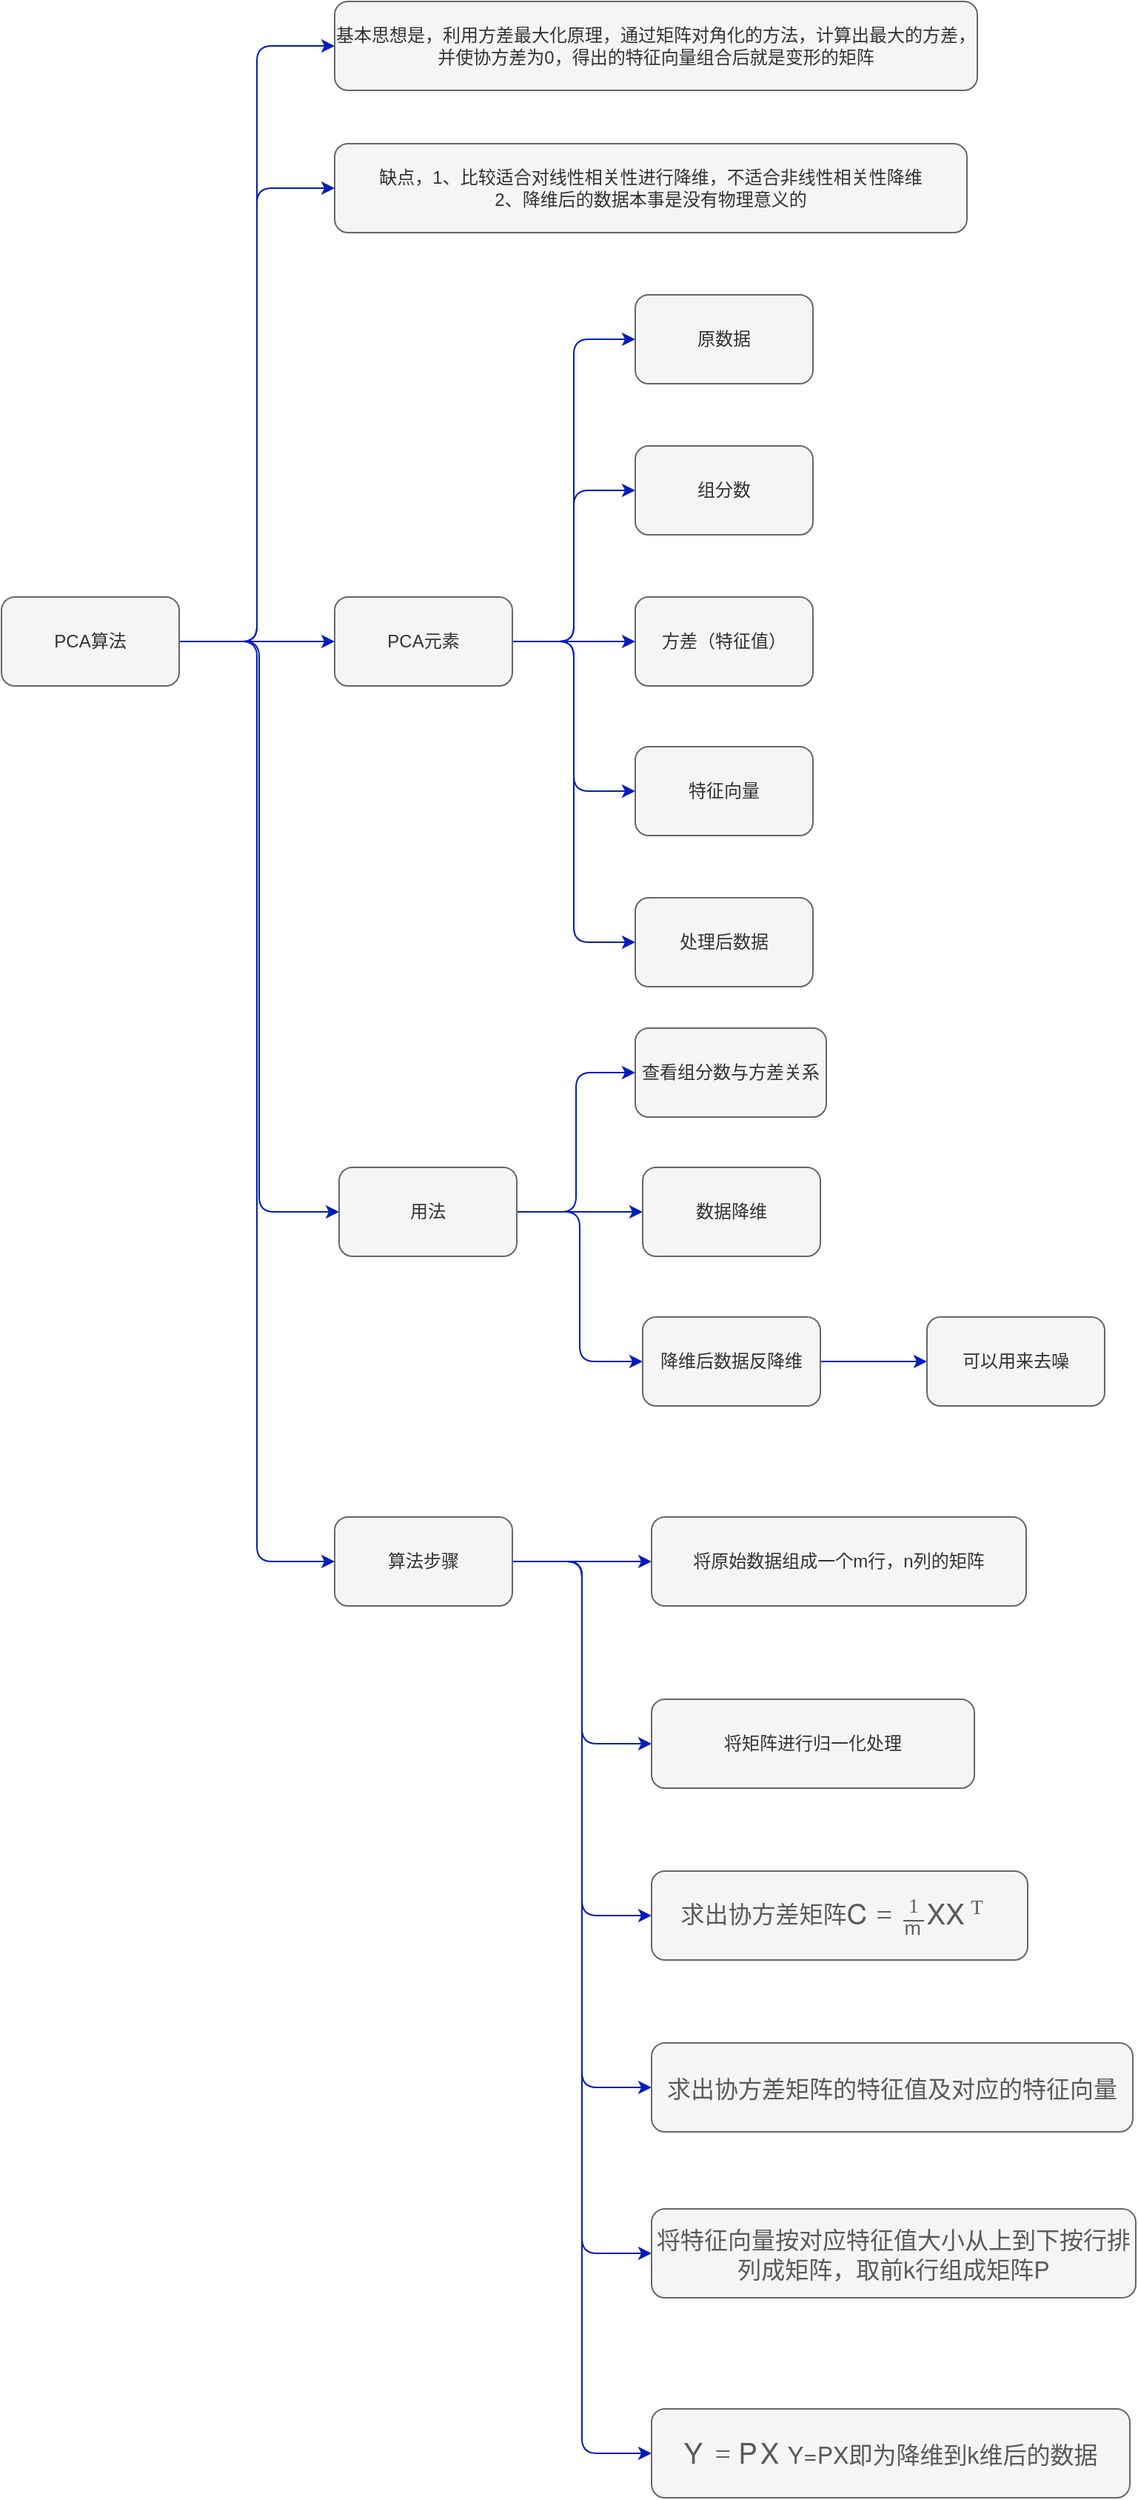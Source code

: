 <mxfile>
    <diagram id="2GxNQkwLjC41U_vArSxZ" name="第 1 页">
        <mxGraphModel dx="1390" dy="567" grid="0" gridSize="10" guides="1" tooltips="1" connect="1" arrows="1" fold="1" page="0" pageScale="1" pageWidth="827" pageHeight="1169" background="#ffffff" math="0" shadow="0">
            <root>
                <mxCell id="0"/>
                <mxCell id="1" parent="0"/>
                <mxCell id="2" value="原数据" style="rounded=1;whiteSpace=wrap;html=1;fillColor=#f5f5f5;fontColor=#333333;strokeColor=#666666;" vertex="1" parent="1">
                    <mxGeometry x="169" y="219" width="120" height="60" as="geometry"/>
                </mxCell>
                <mxCell id="3" value="组分数" style="rounded=1;whiteSpace=wrap;html=1;fontFamily=Helvetica;fontSize=12;fontColor=#333333;strokeColor=#666666;fillColor=#f5f5f5;" vertex="1" parent="1">
                    <mxGeometry x="169" y="321" width="120" height="60" as="geometry"/>
                </mxCell>
                <mxCell id="4" value="方差（特征值）" style="rounded=1;whiteSpace=wrap;html=1;fontFamily=Helvetica;fontSize=12;fontColor=#333333;strokeColor=#666666;fillColor=#f5f5f5;" vertex="1" parent="1">
                    <mxGeometry x="169" y="423" width="120" height="60" as="geometry"/>
                </mxCell>
                <mxCell id="5" value="特征向量" style="rounded=1;whiteSpace=wrap;html=1;fontFamily=Helvetica;fontSize=12;fontColor=#333333;strokeColor=#666666;fillColor=#f5f5f5;" vertex="1" parent="1">
                    <mxGeometry x="169" y="524" width="120" height="60" as="geometry"/>
                </mxCell>
                <mxCell id="6" value="处理后数据" style="rounded=1;whiteSpace=wrap;html=1;fontFamily=Helvetica;fontSize=12;fontColor=#333333;strokeColor=#666666;fillColor=#f5f5f5;" vertex="1" parent="1">
                    <mxGeometry x="169" y="626" width="120" height="60" as="geometry"/>
                </mxCell>
                <mxCell id="9" style="edgeStyle=orthogonalEdgeStyle;html=1;exitX=1;exitY=0.5;exitDx=0;exitDy=0;entryX=0;entryY=0.5;entryDx=0;entryDy=0;fontFamily=Helvetica;fontSize=12;fontColor=#333333;fillColor=#0050ef;strokeColor=#001DBC;" edge="1" parent="1" source="7" target="2">
                    <mxGeometry relative="1" as="geometry"/>
                </mxCell>
                <mxCell id="10" style="edgeStyle=orthogonalEdgeStyle;shape=connector;rounded=1;html=1;exitX=1;exitY=0.5;exitDx=0;exitDy=0;entryX=0;entryY=0.5;entryDx=0;entryDy=0;labelBackgroundColor=default;fontFamily=Helvetica;fontSize=12;fontColor=#333333;endArrow=classic;strokeColor=#001DBC;fillColor=#0050ef;" edge="1" parent="1" source="7" target="3">
                    <mxGeometry relative="1" as="geometry"/>
                </mxCell>
                <mxCell id="11" style="edgeStyle=orthogonalEdgeStyle;shape=connector;rounded=1;html=1;exitX=1;exitY=0.5;exitDx=0;exitDy=0;labelBackgroundColor=default;fontFamily=Helvetica;fontSize=12;fontColor=#333333;endArrow=classic;strokeColor=#001DBC;fillColor=#0050ef;" edge="1" parent="1" source="7" target="4">
                    <mxGeometry relative="1" as="geometry"/>
                </mxCell>
                <mxCell id="12" style="edgeStyle=orthogonalEdgeStyle;shape=connector;rounded=1;html=1;exitX=1;exitY=0.5;exitDx=0;exitDy=0;entryX=0;entryY=0.5;entryDx=0;entryDy=0;labelBackgroundColor=default;fontFamily=Helvetica;fontSize=12;fontColor=#333333;endArrow=classic;strokeColor=#001DBC;fillColor=#0050ef;" edge="1" parent="1" source="7" target="5">
                    <mxGeometry relative="1" as="geometry"/>
                </mxCell>
                <mxCell id="13" style="edgeStyle=orthogonalEdgeStyle;shape=connector;rounded=1;html=1;exitX=1;exitY=0.5;exitDx=0;exitDy=0;entryX=0;entryY=0.5;entryDx=0;entryDy=0;labelBackgroundColor=default;fontFamily=Helvetica;fontSize=12;fontColor=#333333;endArrow=classic;strokeColor=#001DBC;fillColor=#0050ef;" edge="1" parent="1" source="7" target="6">
                    <mxGeometry relative="1" as="geometry"/>
                </mxCell>
                <mxCell id="7" value="PCA元素" style="rounded=1;whiteSpace=wrap;html=1;fontFamily=Helvetica;fontSize=12;fontColor=#333333;strokeColor=#666666;fillColor=#f5f5f5;" vertex="1" parent="1">
                    <mxGeometry x="-34" y="423" width="120" height="60" as="geometry"/>
                </mxCell>
                <mxCell id="14" value="基本思想是，利用方差最大化原理，通过矩阵对角化的方法，计算出最大的方差，并使协方差为0，得出的特征向量组合后就是变形的矩阵" style="rounded=1;whiteSpace=wrap;html=1;fontFamily=Helvetica;fontSize=12;fontColor=#333333;strokeColor=#666666;fillColor=#f5f5f5;" vertex="1" parent="1">
                    <mxGeometry x="-34" y="21" width="434" height="60" as="geometry"/>
                </mxCell>
                <mxCell id="15" value="缺点，1、比较适合对线性相关性进行降维，不适合非线性相关性降维&lt;br&gt;2、降维后的数据本事是没有物理意义的" style="rounded=1;whiteSpace=wrap;html=1;fontFamily=Helvetica;fontSize=12;fontColor=#333333;strokeColor=#666666;fillColor=#f5f5f5;" vertex="1" parent="1">
                    <mxGeometry x="-34" y="117" width="427" height="60" as="geometry"/>
                </mxCell>
                <mxCell id="24" style="edgeStyle=orthogonalEdgeStyle;shape=connector;rounded=1;html=1;exitX=1;exitY=0.5;exitDx=0;exitDy=0;labelBackgroundColor=default;fontFamily=Helvetica;fontSize=12;fontColor=#333333;endArrow=classic;strokeColor=#001DBC;fillColor=#0050ef;" edge="1" parent="1" source="16" target="18">
                    <mxGeometry relative="1" as="geometry"/>
                </mxCell>
                <mxCell id="25" style="edgeStyle=orthogonalEdgeStyle;shape=connector;rounded=1;html=1;exitX=1;exitY=0.5;exitDx=0;exitDy=0;entryX=0;entryY=0.5;entryDx=0;entryDy=0;labelBackgroundColor=default;fontFamily=Helvetica;fontSize=12;fontColor=#333333;endArrow=classic;strokeColor=#001DBC;fillColor=#0050ef;" edge="1" parent="1" source="16" target="19">
                    <mxGeometry relative="1" as="geometry"/>
                </mxCell>
                <mxCell id="26" style="edgeStyle=orthogonalEdgeStyle;shape=connector;rounded=1;html=1;exitX=1;exitY=0.5;exitDx=0;exitDy=0;entryX=0;entryY=0.5;entryDx=0;entryDy=0;labelBackgroundColor=default;fontFamily=Helvetica;fontSize=12;fontColor=#333333;endArrow=classic;strokeColor=#001DBC;fillColor=#0050ef;" edge="1" parent="1" source="16" target="20">
                    <mxGeometry relative="1" as="geometry"/>
                </mxCell>
                <mxCell id="27" style="edgeStyle=orthogonalEdgeStyle;shape=connector;rounded=1;html=1;exitX=1;exitY=0.5;exitDx=0;exitDy=0;entryX=0;entryY=0.5;entryDx=0;entryDy=0;labelBackgroundColor=default;fontFamily=Helvetica;fontSize=12;fontColor=#333333;endArrow=classic;strokeColor=#001DBC;fillColor=#0050ef;" edge="1" parent="1" source="16" target="21">
                    <mxGeometry relative="1" as="geometry"/>
                </mxCell>
                <mxCell id="28" style="edgeStyle=orthogonalEdgeStyle;shape=connector;rounded=1;html=1;exitX=1;exitY=0.5;exitDx=0;exitDy=0;entryX=0;entryY=0.5;entryDx=0;entryDy=0;labelBackgroundColor=default;fontFamily=Helvetica;fontSize=12;fontColor=#333333;endArrow=classic;strokeColor=#001DBC;fillColor=#0050ef;" edge="1" parent="1" source="16" target="22">
                    <mxGeometry relative="1" as="geometry"/>
                </mxCell>
                <mxCell id="29" style="edgeStyle=orthogonalEdgeStyle;shape=connector;rounded=1;html=1;exitX=1;exitY=0.5;exitDx=0;exitDy=0;entryX=0;entryY=0.5;entryDx=0;entryDy=0;labelBackgroundColor=default;fontFamily=Helvetica;fontSize=12;fontColor=#333333;endArrow=classic;strokeColor=#001DBC;fillColor=#0050ef;" edge="1" parent="1" source="16" target="23">
                    <mxGeometry relative="1" as="geometry"/>
                </mxCell>
                <mxCell id="16" value="算法步骤" style="rounded=1;whiteSpace=wrap;html=1;fontFamily=Helvetica;fontSize=12;fontColor=#333333;strokeColor=#666666;fillColor=#f5f5f5;" vertex="1" parent="1">
                    <mxGeometry x="-34" y="1044" width="120" height="60" as="geometry"/>
                </mxCell>
                <mxCell id="30" style="edgeStyle=orthogonalEdgeStyle;shape=connector;rounded=1;html=1;exitX=1;exitY=0.5;exitDx=0;exitDy=0;entryX=0;entryY=0.5;entryDx=0;entryDy=0;labelBackgroundColor=default;fontFamily=Helvetica;fontSize=12;fontColor=#333333;endArrow=classic;strokeColor=#001DBC;fillColor=#0050ef;" edge="1" parent="1" source="17" target="14">
                    <mxGeometry relative="1" as="geometry"/>
                </mxCell>
                <mxCell id="31" style="edgeStyle=orthogonalEdgeStyle;shape=connector;rounded=1;html=1;exitX=1;exitY=0.5;exitDx=0;exitDy=0;entryX=0;entryY=0.5;entryDx=0;entryDy=0;labelBackgroundColor=default;fontFamily=Helvetica;fontSize=12;fontColor=#333333;endArrow=classic;strokeColor=#001DBC;fillColor=#0050ef;" edge="1" parent="1" source="17" target="15">
                    <mxGeometry relative="1" as="geometry"/>
                </mxCell>
                <mxCell id="32" style="edgeStyle=orthogonalEdgeStyle;shape=connector;rounded=1;html=1;exitX=1;exitY=0.5;exitDx=0;exitDy=0;labelBackgroundColor=default;fontFamily=Helvetica;fontSize=12;fontColor=#333333;endArrow=classic;strokeColor=#001DBC;fillColor=#0050ef;" edge="1" parent="1" source="17" target="7">
                    <mxGeometry relative="1" as="geometry"/>
                </mxCell>
                <mxCell id="33" style="edgeStyle=orthogonalEdgeStyle;shape=connector;rounded=1;html=1;exitX=1;exitY=0.5;exitDx=0;exitDy=0;entryX=0;entryY=0.5;entryDx=0;entryDy=0;labelBackgroundColor=default;fontFamily=Helvetica;fontSize=12;fontColor=#333333;endArrow=classic;strokeColor=#001DBC;fillColor=#0050ef;" edge="1" parent="1" source="17" target="16">
                    <mxGeometry relative="1" as="geometry"/>
                </mxCell>
                <mxCell id="35" style="edgeStyle=orthogonalEdgeStyle;shape=connector;rounded=1;html=1;exitX=1;exitY=0.5;exitDx=0;exitDy=0;entryX=0;entryY=0.5;entryDx=0;entryDy=0;labelBackgroundColor=default;fontFamily=Helvetica;fontSize=12;fontColor=#333333;endArrow=classic;strokeColor=#001DBC;fillColor=#0050ef;" edge="1" parent="1" source="17" target="34">
                    <mxGeometry relative="1" as="geometry"/>
                </mxCell>
                <mxCell id="17" value="PCA算法" style="rounded=1;whiteSpace=wrap;html=1;fontFamily=Helvetica;fontSize=12;fontColor=#333333;strokeColor=#666666;fillColor=#f5f5f5;" vertex="1" parent="1">
                    <mxGeometry x="-259" y="423" width="120" height="60" as="geometry"/>
                </mxCell>
                <mxCell id="18" value="将原始数据组成一个m行，n列的矩阵" style="rounded=1;whiteSpace=wrap;html=1;fontFamily=Helvetica;fontSize=12;fontColor=#333333;strokeColor=#666666;fillColor=#f5f5f5;" vertex="1" parent="1">
                    <mxGeometry x="180" y="1044" width="253" height="60" as="geometry"/>
                </mxCell>
                <mxCell id="19" value="将矩阵进行归一化处理" style="rounded=1;whiteSpace=wrap;html=1;fontFamily=Helvetica;fontSize=12;fontColor=#333333;strokeColor=#666666;fillColor=#f5f5f5;" vertex="1" parent="1">
                    <mxGeometry x="180" y="1167" width="218" height="60" as="geometry"/>
                </mxCell>
                <mxCell id="20" value="&lt;span style=&quot;color: rgb(90 , 90 , 90) ; font-family: &amp;#34;helvetica neue&amp;#34; , &amp;#34;helvetica&amp;#34; , &amp;#34;arial&amp;#34; , &amp;#34;hiragino sans gb&amp;#34; , &amp;#34;hiragino sans gb w3&amp;#34; , &amp;#34;wenquanyi micro hei&amp;#34; , &amp;#34;microsoft yahei ui&amp;#34; , &amp;#34;microsoft yahei&amp;#34; , sans-serif ; font-size: 16px&quot;&gt;求出协方差矩阵&lt;/span&gt;&lt;span class=&quot;MathJax&quot; id=&quot;MathJax-Element-37-Frame&quot; tabindex=&quot;0&quot; style=&quot;display: inline ; line-height: normal ; font-size: 16px ; text-align: left ; overflow-wrap: normal ; float: none ; direction: ltr ; max-width: none ; max-height: none ; min-width: 0px ; min-height: 0px ; border: 0px ; padding: 0px ; margin: 0px ; color: rgb(90 , 90 , 90) ; font-family: &amp;#34;helvetica neue&amp;#34; , &amp;#34;helvetica&amp;#34; , &amp;#34;arial&amp;#34; , &amp;#34;hiragino sans gb&amp;#34; , &amp;#34;hiragino sans gb w3&amp;#34; , &amp;#34;wenquanyi micro hei&amp;#34; , &amp;#34;microsoft yahei ui&amp;#34; , &amp;#34;microsoft yahei&amp;#34; , sans-serif ; position: relative&quot;&gt;&lt;nobr style=&quot;transition: none 0s ease 0s ; border: 0px ; padding: 0px ; margin: 0px ; max-width: none ; max-height: none ; min-width: 0px ; min-height: 0px ; vertical-align: 0px ; line-height: normal&quot;&gt;&lt;span class=&quot;math&quot; id=&quot;MathJax-Span-1153&quot; style=&quot;transition: none 0s ease 0s ; display: inline-block ; position: static ; border: 0px ; padding: 0px ; margin: 0px ; vertical-align: 0px ; line-height: normal ; width: 6.409em&quot;&gt;&lt;span style=&quot;transition: none 0s ease 0s ; display: inline-block ; position: relative ; border: 0px ; padding: 0px ; margin: 0px ; vertical-align: 0px ; line-height: normal ; width: 5.315em ; height: 0px ; font-size: 19.2px&quot;&gt;&lt;span style=&quot;transition: none 0s ease 0s ; position: absolute ; border: 0px ; padding: 0px ; margin: 0px ; vertical-align: 0px ; line-height: normal ; clip: rect(1.148em , 1005.32em , 2.711em , -999.997em) ; top: -2.185em ; left: 0em&quot;&gt;&lt;span class=&quot;mrow&quot; id=&quot;MathJax-Span-1154&quot; style=&quot;transition: none 0s ease 0s ; display: inline ; position: static ; border: 0px ; padding: 0px ; margin: 0px ; vertical-align: 0px ; line-height: normal&quot;&gt;&lt;span class=&quot;mi&quot; id=&quot;MathJax-Span-1155&quot; style=&quot;transition: none 0s ease 0s ; display: inline ; position: static ; border: 0px ; padding: 0px ; margin: 0px ; vertical-align: 0px ; line-height: normal&quot;&gt;C&lt;span style=&quot;transition: none 0s ease 0s ; display: inline-block ; position: static ; border: 0px ; padding: 0px ; margin: 0px ; vertical-align: 0px ; line-height: normal ; overflow: hidden ; height: 1px ; width: 0.055em&quot;&gt;&lt;/span&gt;&lt;/span&gt;&lt;span class=&quot;mo&quot; id=&quot;MathJax-Span-1156&quot; style=&quot;transition: none 0s ease 0s ; display: inline ; position: static ; border: 0px ; padding: 0px 0px 0px 0.263em ; margin: 0px ; vertical-align: 0px ; line-height: normal ; font-family: &amp;#34;mathjax_main&amp;#34;&quot;&gt;=&lt;/span&gt;&lt;span class=&quot;mfrac&quot; id=&quot;MathJax-Span-1157&quot; style=&quot;transition: none 0s ease 0s ; display: inline ; position: static ; border: 0px ; padding: 0px 0px 0px 0.263em ; margin: 0px ; vertical-align: 0px ; line-height: normal&quot;&gt;&lt;span style=&quot;transition: none 0s ease 0s ; display: inline-block ; position: relative ; border: 0px ; padding: 0px ; margin: 0px 0.107em ; vertical-align: 0px ; line-height: normal ; width: 0.732em ; height: 0px&quot;&gt;&lt;span style=&quot;transition: none 0s ease 0s ; position: absolute ; border: 0px ; padding: 0px ; margin: 0px 0px 0px -0.154em ; vertical-align: 0px ; line-height: normal ; clip: rect(3.388em , 1000.32em , 4.169em , -999.997em) ; top: -4.424em ; left: 7.025px&quot;&gt;&lt;span class=&quot;mn&quot; id=&quot;MathJax-Span-1158&quot; style=&quot;transition: none 0s ease 0s ; display: inline ; position: static ; border: 0px ; padding: 0px ; margin: 0px ; vertical-align: 0px ; line-height: normal ; font-size: 13.574px ; font-family: &amp;#34;mathjax_main&amp;#34;&quot;&gt;1&lt;/span&gt;&lt;span style=&quot;transition: none 0s ease 0s ; display: inline-block ; position: static ; border: 0px ; padding: 0px ; margin: 0px ; vertical-align: 0px ; line-height: normal ; width: 0px ; height: 4.013em&quot;&gt;&lt;/span&gt;&lt;/span&gt;&lt;span style=&quot;transition: none 0s ease 0s ; position: absolute ; border: 0px ; padding: 0px ; margin: 0px 0px 0px -0.31em ; vertical-align: 0px ; line-height: normal ; clip: rect(3.544em , 1000.63em , 4.169em , -999.997em) ; top: -3.643em ; left: 7.025px&quot;&gt;&lt;span class=&quot;mi&quot; id=&quot;MathJax-Span-1159&quot; style=&quot;transition: none 0s ease 0s ; display: inline ; position: static ; border: 0px ; padding: 0px ; margin: 0px ; vertical-align: 0px ; line-height: normal ; font-size: 13.574px&quot;&gt;m&lt;/span&gt;&lt;span style=&quot;transition: none 0s ease 0s ; display: inline-block ; position: static ; border: 0px ; padding: 0px ; margin: 0px ; vertical-align: 0px ; line-height: normal ; width: 0px ; height: 4.013em&quot;&gt;&lt;/span&gt;&lt;/span&gt;&lt;span style=&quot;transition: none 0s ease 0s ; position: absolute ; border: 0px ; padding: 0px ; margin: 0px ; vertical-align: 0px ; line-height: normal ; clip: rect(0.836em , 1000.73em , 1.201em , -999.997em) ; top: -1.247em ; left: 0em&quot;&gt;&lt;span style=&quot;transition: none 0s ease 0s ; display: inline-block ; position: static ; border-width: 1.3px 0px 0px ; border-top-style: solid ; padding: 0px ; margin: 0px ; vertical-align: 0em ; line-height: normal ; overflow: hidden ; width: 0.732em ; height: 0px&quot;&gt;&lt;/span&gt;&lt;span style=&quot;transition: none 0s ease 0s ; display: inline-block ; position: static ; border: 0px ; padding: 0px ; margin: 0px ; vertical-align: 0px ; line-height: normal ; width: 0px ; height: 1.044em&quot;&gt;&lt;/span&gt;&lt;/span&gt;&lt;/span&gt;&lt;/span&gt;&lt;span class=&quot;mi&quot; id=&quot;MathJax-Span-1160&quot; style=&quot;transition: none 0s ease 0s ; display: inline ; position: static ; border: 0px ; padding: 0px ; margin: 0px ; vertical-align: 0px ; line-height: normal&quot;&gt;X&lt;span style=&quot;transition: none 0s ease 0s ; display: inline-block ; position: static ; border: 0px ; padding: 0px ; margin: 0px ; vertical-align: 0px ; line-height: normal ; overflow: hidden ; height: 1px ; width: 0.003em&quot;&gt;&lt;/span&gt;&lt;/span&gt;&lt;span class=&quot;msubsup&quot; id=&quot;MathJax-Span-1161&quot; style=&quot;transition: none 0s ease 0s ; display: inline ; position: static ; border: 0px ; padding: 0px ; margin: 0px ; vertical-align: 0px ; line-height: normal&quot;&gt;&lt;span style=&quot;transition: none 0s ease 0s ; display: inline-block ; position: relative ; border: 0px ; padding: 0px ; margin: 0px ; vertical-align: 0px ; line-height: normal ; width: 1.461em ; height: 0px&quot;&gt;&lt;span style=&quot;transition: none 0s ease 0s ; position: absolute ; border: 0px ; padding: 0px ; margin: 0px ; vertical-align: 0px ; line-height: normal ; clip: rect(3.18em , 1000.84em , 4.169em , -999.997em) ; top: -4.008em ; left: 0em&quot;&gt;&lt;span class=&quot;mi&quot; id=&quot;MathJax-Span-1162&quot; style=&quot;transition: none 0s ease 0s ; display: inline ; position: static ; border: 0px ; padding: 0px ; margin: 0px ; vertical-align: 0px ; line-height: normal&quot;&gt;X&lt;span style=&quot;transition: none 0s ease 0s ; display: inline-block ; position: static ; border: 0px ; padding: 0px ; margin: 0px ; vertical-align: 0px ; line-height: normal ; overflow: hidden ; height: 1px ; width: 0.003em&quot;&gt;&lt;/span&gt;&lt;/span&gt;&lt;span style=&quot;transition: none 0s ease 0s ; display: inline-block ; position: static ; border: 0px ; padding: 0px ; margin: 0px ; vertical-align: 0px ; line-height: normal ; width: 0px ; height: 4.013em&quot;&gt;&lt;/span&gt;&lt;/span&gt;&lt;span style=&quot;transition: none 0s ease 0s ; position: absolute ; border: 0px ; padding: 0px ; margin: 0px ; vertical-align: 0px ; line-height: normal ; top: -4.372em ; left: 0.888em&quot;&gt;&lt;span class=&quot;texatom&quot; id=&quot;MathJax-Span-1163&quot; style=&quot;transition: none 0s ease 0s ; display: inline ; position: static ; border: 0px ; padding: 0px ; margin: 0px ; vertical-align: 0px ; line-height: normal&quot;&gt;&lt;span class=&quot;mrow&quot; id=&quot;MathJax-Span-1164&quot; style=&quot;transition: none 0s ease 0s ; display: inline ; position: static ; border: 0px ; padding: 0px ; margin: 0px ; vertical-align: 0px ; line-height: normal&quot;&gt;&lt;span class=&quot;mi&quot; id=&quot;MathJax-Span-1165&quot; style=&quot;transition: none 0s ease 0s ; display: inline ; position: static ; border: 0px ; padding: 0px ; margin: 0px ; vertical-align: 0px ; line-height: normal ; font-size: 13.574px ; font-family: &amp;#34;mathjax_sansserif&amp;#34;&quot;&gt;T&lt;/span&gt;&lt;/span&gt;&lt;/span&gt;&lt;span style=&quot;transition: none 0s ease 0s ; display: inline-block ; position: static ; border: 0px ; padding: 0px ; margin: 0px ; vertical-align: 0px ; line-height: normal ; width: 0px ; height: 4.013em&quot;&gt;&lt;/span&gt;&lt;/span&gt;&lt;/span&gt;&lt;/span&gt;&lt;/span&gt;&lt;span style=&quot;transition: none 0s ease 0s ; display: inline-block ; position: static ; border: 0px ; padding: 0px ; margin: 0px ; vertical-align: 0px ; line-height: normal ; width: 0px ; height: 2.19em&quot;&gt;&lt;/span&gt;&lt;/span&gt;&lt;/span&gt;&lt;span style=&quot;transition: none 0s ease 0s ; display: inline-block ; position: static ; border-width: 0px ; border-left-style: solid ; padding: 0px ; margin: 0px ; vertical-align: -0.497em ; line-height: normal ; overflow: hidden ; width: 0px ; height: 1.628em&quot;&gt;&lt;/span&gt;&lt;/span&gt;&lt;/nobr&gt;&lt;/span&gt;" style="rounded=1;whiteSpace=wrap;html=1;fontFamily=Helvetica;fontSize=12;fontColor=#333333;strokeColor=#666666;fillColor=#f5f5f5;" vertex="1" parent="1">
                    <mxGeometry x="180" y="1283" width="254" height="60" as="geometry"/>
                </mxCell>
                <mxCell id="21" value="&lt;span style=&quot;color: rgb(90 , 90 , 90) ; font-family: &amp;#34;helvetica neue&amp;#34; , &amp;#34;helvetica&amp;#34; , &amp;#34;arial&amp;#34; , &amp;#34;hiragino sans gb&amp;#34; , &amp;#34;hiragino sans gb w3&amp;#34; , &amp;#34;wenquanyi micro hei&amp;#34; , &amp;#34;microsoft yahei ui&amp;#34; , &amp;#34;microsoft yahei&amp;#34; , sans-serif ; font-size: 16px&quot;&gt;求出协方差矩阵的特征值及对应的特征向量&lt;/span&gt;" style="rounded=1;whiteSpace=wrap;html=1;fontFamily=Helvetica;fontSize=12;fontColor=#333333;strokeColor=#666666;fillColor=#f5f5f5;" vertex="1" parent="1">
                    <mxGeometry x="180" y="1399" width="325" height="60" as="geometry"/>
                </mxCell>
                <mxCell id="22" value="&lt;span style=&quot;color: rgb(90 , 90 , 90) ; font-family: &amp;#34;helvetica neue&amp;#34; , &amp;#34;helvetica&amp;#34; , &amp;#34;arial&amp;#34; , &amp;#34;hiragino sans gb&amp;#34; , &amp;#34;hiragino sans gb w3&amp;#34; , &amp;#34;wenquanyi micro hei&amp;#34; , &amp;#34;microsoft yahei ui&amp;#34; , &amp;#34;microsoft yahei&amp;#34; , sans-serif ; font-size: 16px&quot;&gt;将特征向量按对应特征值大小从上到下按行排列成矩阵，取前k行组成矩阵P&lt;/span&gt;" style="rounded=1;whiteSpace=wrap;html=1;fontFamily=Helvetica;fontSize=12;fontColor=#333333;strokeColor=#666666;fillColor=#f5f5f5;" vertex="1" parent="1">
                    <mxGeometry x="180" y="1511" width="327" height="60" as="geometry"/>
                </mxCell>
                <mxCell id="23" value="&lt;span class=&quot;MathJax&quot; id=&quot;MathJax-Element-38-Frame&quot; tabindex=&quot;0&quot; style=&quot;display: inline-table ; line-height: normal ; font-size: 16px ; text-align: left ; overflow-wrap: normal ; float: none ; direction: ltr ; max-width: none ; max-height: none ; min-width: 0px ; min-height: 0px ; border: 0px ; padding: 0px ; margin: 0px ; color: rgb(90 , 90 , 90) ; font-family: &amp;#34;helvetica neue&amp;#34; , &amp;#34;helvetica&amp;#34; , &amp;#34;arial&amp;#34; , &amp;#34;hiragino sans gb&amp;#34; , &amp;#34;hiragino sans gb w3&amp;#34; , &amp;#34;wenquanyi micro hei&amp;#34; , &amp;#34;microsoft yahei ui&amp;#34; , &amp;#34;microsoft yahei&amp;#34; , sans-serif ; position: relative&quot;&gt;&lt;nobr style=&quot;transition: none 0s ease 0s ; border: 0px ; padding: 0px ; margin: 0px ; max-width: none ; max-height: none ; min-width: 0px ; min-height: 0px ; vertical-align: 0px ; line-height: normal&quot;&gt;&lt;span class=&quot;math&quot; id=&quot;MathJax-Span-1166&quot; style=&quot;transition: none 0s ease 0s ; display: inline-block ; position: static ; border: 0px ; padding: 0px ; margin: 0px ; vertical-align: 0px ; line-height: normal ; width: 4.378em&quot;&gt;&lt;span style=&quot;transition: none 0s ease 0s ; display: inline-block ; position: relative ; border: 0px ; padding: 0px ; margin: 0px ; vertical-align: 0px ; line-height: normal ; width: 3.648em ; height: 0px ; font-size: 19.2px&quot;&gt;&lt;span style=&quot;transition: none 0s ease 0s ; position: absolute ; border: 0px ; padding: 0px ; margin: 0px ; vertical-align: 0px ; line-height: normal ; clip: rect(1.357em , 1003.65em , 2.346em , -999.997em) ; top: -2.185em ; left: 0em&quot;&gt;&lt;span class=&quot;mrow&quot; id=&quot;MathJax-Span-1167&quot; style=&quot;transition: none 0s ease 0s ; display: inline ; position: static ; border: 0px ; padding: 0px ; margin: 0px ; vertical-align: 0px ; line-height: normal&quot;&gt;&lt;span class=&quot;mi&quot; id=&quot;MathJax-Span-1168&quot; style=&quot;transition: none 0s ease 0s ; display: inline ; position: static ; border: 0px ; padding: 0px ; margin: 0px ; vertical-align: 0px ; line-height: normal&quot;&gt;Y&lt;span style=&quot;transition: none 0s ease 0s ; display: inline-block ; position: static ; border: 0px ; padding: 0px ; margin: 0px ; vertical-align: 0px ; line-height: normal ; overflow: hidden ; height: 1px ; width: 0.159em&quot;&gt;&lt;/span&gt;&lt;/span&gt;&lt;span class=&quot;mo&quot; id=&quot;MathJax-Span-1169&quot; style=&quot;transition: none 0s ease 0s ; display: inline ; position: static ; border: 0px ; padding: 0px 0px 0px 0.263em ; margin: 0px ; vertical-align: 0px ; line-height: normal ; font-family: &amp;#34;mathjax_main&amp;#34;&quot;&gt;=&lt;/span&gt;&lt;span class=&quot;mi&quot; id=&quot;MathJax-Span-1170&quot; style=&quot;transition: none 0s ease 0s ; display: inline ; position: static ; border: 0px ; padding: 0px 0px 0px 0.263em ; margin: 0px ; vertical-align: 0px ; line-height: normal&quot;&gt;P&lt;span style=&quot;transition: none 0s ease 0s ; display: inline-block ; position: static ; border: 0px ; padding: 0px ; margin: 0px ; vertical-align: 0px ; line-height: normal ; overflow: hidden ; height: 1px ; width: 0.107em&quot;&gt;&lt;/span&gt;&lt;/span&gt;&lt;span class=&quot;mi&quot; id=&quot;MathJax-Span-1171&quot; style=&quot;transition: none 0s ease 0s ; display: inline ; position: static ; border: 0px ; padding: 0px ; margin: 0px ; vertical-align: 0px ; line-height: normal&quot;&gt;X&lt;span style=&quot;transition: none 0s ease 0s ; display: inline-block ; position: static ; border: 0px ; padding: 0px ; margin: 0px ; vertical-align: 0px ; line-height: normal ; overflow: hidden ; height: 1px ; width: 0.003em&quot;&gt;&lt;/span&gt;&lt;/span&gt;&lt;/span&gt;&lt;span style=&quot;transition: none 0s ease 0s ; display: inline-block ; position: static ; border: 0px ; padding: 0px ; margin: 0px ; vertical-align: 0px ; line-height: normal ; width: 0px ; height: 2.19em&quot;&gt;&lt;/span&gt;&lt;/span&gt;&lt;/span&gt;&lt;span style=&quot;transition: none 0s ease 0s ; display: inline-block ; position: static ; border-width: 0px ; border-left-style: solid ; padding: 0px ; margin: 0px ; vertical-align: -0.059em ; line-height: normal ; overflow: hidden ; width: 0px ; height: 0.941em&quot;&gt;&lt;/span&gt;&lt;/span&gt;&lt;/nobr&gt;&lt;span class=&quot;MJX_Assistive_MathML&quot; style=&quot;position: static ; padding-top: 0px ; display: inline ; transition: none 0s ease 0s ; margin: 0px ; vertical-align: 0px ; line-height: normal&quot;&gt;Y=PX&lt;/span&gt;&lt;/span&gt;&lt;span style=&quot;color: rgb(90 , 90 , 90) ; font-family: &amp;#34;helvetica neue&amp;#34; , &amp;#34;helvetica&amp;#34; , &amp;#34;arial&amp;#34; , &amp;#34;hiragino sans gb&amp;#34; , &amp;#34;hiragino sans gb w3&amp;#34; , &amp;#34;wenquanyi micro hei&amp;#34; , &amp;#34;microsoft yahei ui&amp;#34; , &amp;#34;microsoft yahei&amp;#34; , sans-serif ; font-size: 16px&quot;&gt;即为降维到k维后的数据&lt;/span&gt;" style="rounded=1;whiteSpace=wrap;html=1;fontFamily=Helvetica;fontSize=12;fontColor=#333333;strokeColor=#666666;fillColor=#f5f5f5;" vertex="1" parent="1">
                    <mxGeometry x="180" y="1646" width="323" height="60" as="geometry"/>
                </mxCell>
                <mxCell id="41" style="edgeStyle=orthogonalEdgeStyle;shape=connector;rounded=1;html=1;exitX=1;exitY=0.5;exitDx=0;exitDy=0;entryX=0;entryY=0.5;entryDx=0;entryDy=0;labelBackgroundColor=default;fontFamily=Helvetica;fontSize=12;fontColor=#333333;endArrow=classic;strokeColor=#001DBC;fillColor=#0050ef;" edge="1" parent="1" source="34" target="37">
                    <mxGeometry relative="1" as="geometry"/>
                </mxCell>
                <mxCell id="42" style="edgeStyle=orthogonalEdgeStyle;shape=connector;rounded=1;html=1;exitX=1;exitY=0.5;exitDx=0;exitDy=0;entryX=0;entryY=0.5;entryDx=0;entryDy=0;labelBackgroundColor=default;fontFamily=Helvetica;fontSize=12;fontColor=#333333;endArrow=classic;strokeColor=#001DBC;fillColor=#0050ef;" edge="1" parent="1" source="34" target="38">
                    <mxGeometry relative="1" as="geometry"/>
                </mxCell>
                <mxCell id="44" style="edgeStyle=orthogonalEdgeStyle;shape=connector;rounded=1;html=1;exitX=1;exitY=0.5;exitDx=0;exitDy=0;entryX=0;entryY=0.5;entryDx=0;entryDy=0;labelBackgroundColor=default;fontFamily=Helvetica;fontSize=12;fontColor=#333333;endArrow=classic;strokeColor=#001DBC;fillColor=#0050ef;" edge="1" parent="1" source="34" target="36">
                    <mxGeometry relative="1" as="geometry"/>
                </mxCell>
                <mxCell id="34" value="用法" style="rounded=1;whiteSpace=wrap;html=1;fontFamily=Helvetica;fontSize=12;fontColor=#333333;strokeColor=#666666;fillColor=#f5f5f5;" vertex="1" parent="1">
                    <mxGeometry x="-31" y="808" width="120" height="60" as="geometry"/>
                </mxCell>
                <mxCell id="36" value="查看组分数与方差关系" style="rounded=1;whiteSpace=wrap;html=1;fontFamily=Helvetica;fontSize=12;fontColor=#333333;strokeColor=#666666;fillColor=#f5f5f5;" vertex="1" parent="1">
                    <mxGeometry x="169" y="714" width="129" height="60" as="geometry"/>
                </mxCell>
                <mxCell id="37" value="数据降维" style="rounded=1;whiteSpace=wrap;html=1;fontFamily=Helvetica;fontSize=12;fontColor=#333333;strokeColor=#666666;fillColor=#f5f5f5;" vertex="1" parent="1">
                    <mxGeometry x="174" y="808" width="120" height="60" as="geometry"/>
                </mxCell>
                <mxCell id="43" style="edgeStyle=orthogonalEdgeStyle;shape=connector;rounded=1;html=1;exitX=1;exitY=0.5;exitDx=0;exitDy=0;labelBackgroundColor=default;fontFamily=Helvetica;fontSize=12;fontColor=#333333;endArrow=classic;strokeColor=#001DBC;fillColor=#0050ef;" edge="1" parent="1" source="38" target="39">
                    <mxGeometry relative="1" as="geometry"/>
                </mxCell>
                <mxCell id="38" value="降维后数据反降维" style="rounded=1;whiteSpace=wrap;html=1;fontFamily=Helvetica;fontSize=12;fontColor=#333333;strokeColor=#666666;fillColor=#f5f5f5;" vertex="1" parent="1">
                    <mxGeometry x="174" y="909" width="120" height="60" as="geometry"/>
                </mxCell>
                <mxCell id="39" value="可以用来去噪" style="rounded=1;whiteSpace=wrap;html=1;fontFamily=Helvetica;fontSize=12;fontColor=#333333;strokeColor=#666666;fillColor=#f5f5f5;" vertex="1" parent="1">
                    <mxGeometry x="366" y="909" width="120" height="60" as="geometry"/>
                </mxCell>
            </root>
        </mxGraphModel>
    </diagram>
</mxfile>